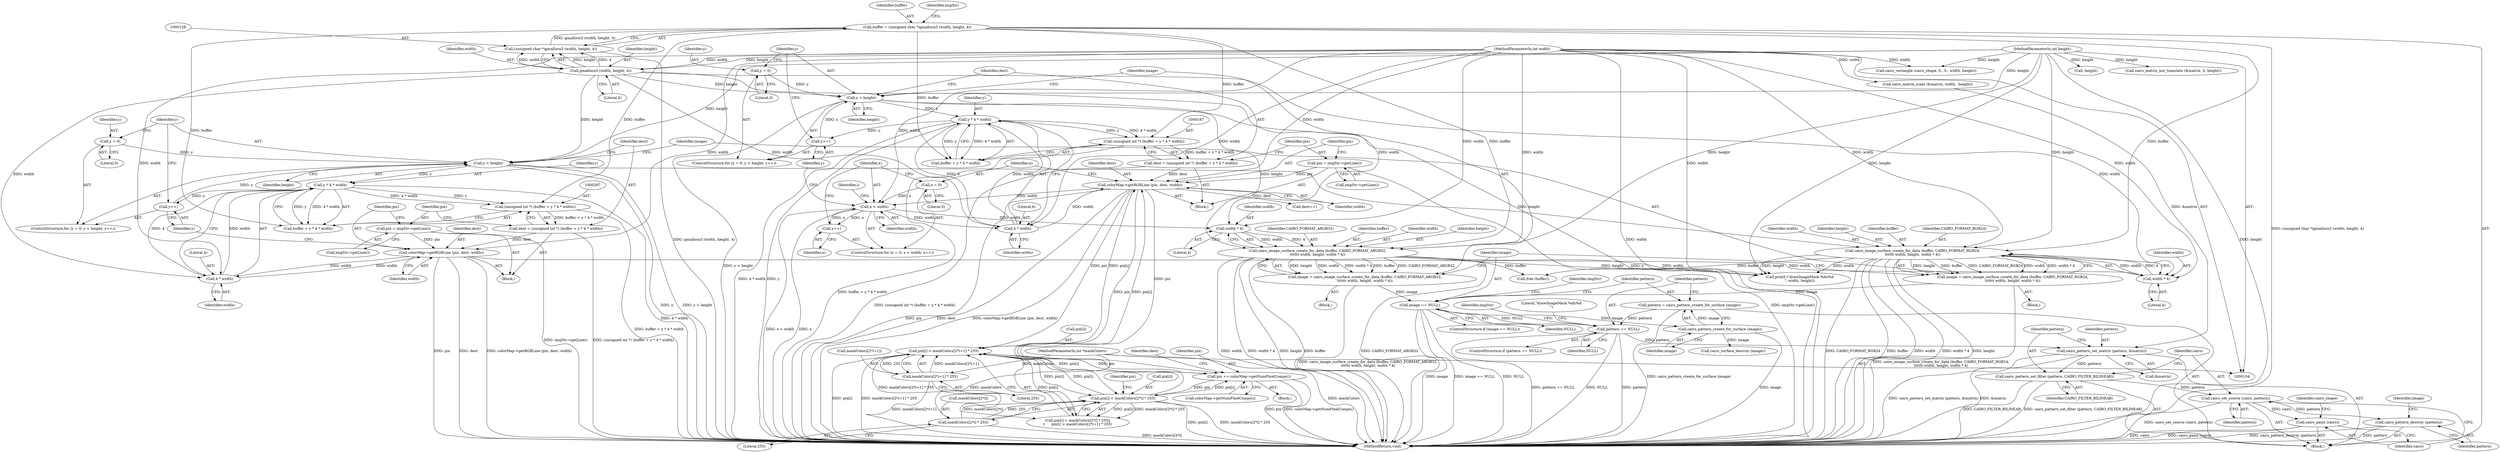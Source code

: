 digraph "0_poppler_7b2d314a61fd0e12f47c62996cb49ec0d1ba747a_1@API" {
"1000300" [label="(Call,pattern = cairo_pattern_create_for_surface (image))"];
"1000302" [label="(Call,cairo_pattern_create_for_surface (image))"];
"1000293" [label="(Call,image == NULL)"];
"1000282" [label="(Call,image = cairo_image_surface_create_for_data (buffer, CAIRO_FORMAT_RGB24,\n\t\t\t\t\t\t width, height, width * 4))"];
"1000284" [label="(Call,cairo_image_surface_create_for_data (buffer, CAIRO_FORMAT_RGB24,\n\t\t\t\t\t\t width, height, width * 4))"];
"1000125" [label="(Call,buffer = (unsigned char *)gmallocn3 (width, height, 4))"];
"1000127" [label="(Call,(unsigned char *)gmallocn3 (width, height, 4))"];
"1000129" [label="(Call,gmallocn3 (width, height, 4))"];
"1000108" [label="(MethodParameterIn,int width)"];
"1000109" [label="(MethodParameterIn,int height)"];
"1000289" [label="(Call,width * 4)"];
"1000278" [label="(Call,colorMap->getRGBLine (pix, dest, width))"];
"1000275" [label="(Call,pix = imgStr->getLine())"];
"1000264" [label="(Call,dest = (unsigned int *) (buffer + y * 4 * width))"];
"1000266" [label="(Call,(unsigned int *) (buffer + y * 4 * width))"];
"1000270" [label="(Call,y * 4 * width)"];
"1000258" [label="(Call,y < height)"];
"1000261" [label="(Call,y++)"];
"1000255" [label="(Call,y = 0)"];
"1000272" [label="(Call,4 * width)"];
"1000242" [label="(Call,image = cairo_image_surface_create_for_data (buffer, CAIRO_FORMAT_ARGB32,\n\t\t\t\t\t\t width, height, width * 4))"];
"1000244" [label="(Call,cairo_image_surface_create_for_data (buffer, CAIRO_FORMAT_ARGB32,\n\t\t\t\t\t\t width, height, width * 4))"];
"1000249" [label="(Call,width * 4)"];
"1000186" [label="(Call,x < width)"];
"1000189" [label="(Call,x++)"];
"1000183" [label="(Call,x = 0)"];
"1000178" [label="(Call,colorMap->getRGBLine (pix, dest, width))"];
"1000215" [label="(Call,pix[i] > maskColors[2*i+1] * 255)"];
"1000237" [label="(Call,pix += colorMap->getNumPixelComps())"];
"1000204" [label="(Call,pix[i] < maskColors[2*i] * 255)"];
"1000208" [label="(Call,maskColors[2*i] * 255)"];
"1000111" [label="(MethodParameterIn,int *maskColors)"];
"1000219" [label="(Call,maskColors[2*i+1] * 255)"];
"1000175" [label="(Call,pix = imgStr->getLine())"];
"1000164" [label="(Call,dest = (unsigned int *) (buffer + y * 4 * width))"];
"1000166" [label="(Call,(unsigned int *) (buffer + y * 4 * width))"];
"1000170" [label="(Call,y * 4 * width)"];
"1000158" [label="(Call,y < height)"];
"1000155" [label="(Call,y = 0)"];
"1000161" [label="(Call,y++)"];
"1000172" [label="(Call,4 * width)"];
"1000305" [label="(Call,pattern == NULL)"];
"1000328" [label="(Call,cairo_pattern_set_matrix (pattern, &matrix))"];
"1000332" [label="(Call,cairo_pattern_set_filter (pattern, CAIRO_FILTER_BILINEAR))"];
"1000335" [label="(Call,cairo_set_source (cairo, pattern))"];
"1000338" [label="(Call,cairo_paint (cairo))"];
"1000351" [label="(Call,cairo_pattern_destroy (pattern))"];
"1000166" [label="(Call,(unsigned int *) (buffer + y * 4 * width))"];
"1000293" [label="(Call,image == NULL)"];
"1000219" [label="(Call,maskColors[2*i+1] * 255)"];
"1000272" [label="(Call,4 * width)"];
"1000203" [label="(Call,pix[i] < maskColors[2*i] * 255||\n\t      pix[i] > maskColors[2*i+1] * 255)"];
"1000248" [label="(Identifier,height)"];
"1000162" [label="(Identifier,y)"];
"1000242" [label="(Call,image = cairo_image_surface_create_for_data (buffer, CAIRO_FORMAT_ARGB32,\n\t\t\t\t\t\t width, height, width * 4))"];
"1000130" [label="(Identifier,width)"];
"1000343" [label="(Call,cairo_rectangle (cairo_shape, 0., 0., width, height))"];
"1000168" [label="(Call,buffer + y * 4 * width)"];
"1000246" [label="(Identifier,CAIRO_FORMAT_ARGB32)"];
"1000214" [label="(Literal,255)"];
"1000127" [label="(Call,(unsigned char *)gmallocn3 (width, height, 4))"];
"1000263" [label="(Block,)"];
"1000304" [label="(ControlStructure,if (pattern == NULL))"];
"1000262" [label="(Identifier,y)"];
"1000217" [label="(Identifier,pix)"];
"1000113" [label="(Block,)"];
"1000126" [label="(Identifier,buffer)"];
"1000189" [label="(Call,x++)"];
"1000290" [label="(Identifier,width)"];
"1000194" [label="(Identifier,i)"];
"1000313" [label="(Call,printf (\"drawImageMask %dx%d\n\", width, height))"];
"1000277" [label="(Call,imgStr->getLine())"];
"1000170" [label="(Call,y * 4 * width)"];
"1000351" [label="(Call,cairo_pattern_destroy (pattern))"];
"1000326" [label="(Call,-height)"];
"1000238" [label="(Identifier,pix)"];
"1000209" [label="(Call,maskColors[2*i])"];
"1000165" [label="(Identifier,dest)"];
"1000132" [label="(Literal,4)"];
"1000178" [label="(Call,colorMap->getRGBLine (pix, dest, width))"];
"1000180" [label="(Identifier,dest)"];
"1000164" [label="(Call,dest = (unsigned int *) (buffer + y * 4 * width))"];
"1000353" [label="(Call,cairo_surface_destroy (image))"];
"1000134" [label="(Identifier,imgStr)"];
"1000260" [label="(Identifier,height)"];
"1000307" [label="(Identifier,NULL)"];
"1000191" [label="(Block,)"];
"1000284" [label="(Call,cairo_image_surface_create_for_data (buffer, CAIRO_FORMAT_RGB24,\n\t\t\t\t\t\t width, height, width * 4))"];
"1000268" [label="(Call,buffer + y * 4 * width)"];
"1000187" [label="(Identifier,x)"];
"1000177" [label="(Call,imgStr->getLine())"];
"1000322" [label="(Call,cairo_matrix_scale (&matrix, width, -height))"];
"1000294" [label="(Identifier,image)"];
"1000291" [label="(Literal,4)"];
"1000251" [label="(Literal,4)"];
"1000287" [label="(Identifier,width)"];
"1000259" [label="(Identifier,y)"];
"1000208" [label="(Call,maskColors[2*i] * 255)"];
"1000161" [label="(Call,y++)"];
"1000244" [label="(Call,cairo_image_surface_create_for_data (buffer, CAIRO_FORMAT_ARGB32,\n\t\t\t\t\t\t width, height, width * 4))"];
"1000249" [label="(Call,width * 4)"];
"1000111" [label="(MethodParameterIn,int *maskColors)"];
"1000220" [label="(Call,maskColors[2*i+1])"];
"1000330" [label="(Call,&matrix)"];
"1000237" [label="(Call,pix += colorMap->getNumPixelComps())"];
"1000261" [label="(Call,y++)"];
"1000155" [label="(Call,y = 0)"];
"1000240" [label="(Call,dest++)"];
"1000171" [label="(Identifier,y)"];
"1000172" [label="(Call,4 * width)"];
"1000158" [label="(Call,y < height)"];
"1000279" [label="(Identifier,pix)"];
"1000241" [label="(Identifier,dest)"];
"1000332" [label="(Call,cairo_pattern_set_filter (pattern, CAIRO_FILTER_BILINEAR))"];
"1000282" [label="(Call,image = cairo_image_surface_create_for_data (buffer, CAIRO_FORMAT_RGB24,\n\t\t\t\t\t\t width, height, width * 4))"];
"1000182" [label="(ControlStructure,for (x = 0; x < width; x++))"];
"1000183" [label="(Call,x = 0)"];
"1000264" [label="(Call,dest = (unsigned int *) (buffer + y * 4 * width))"];
"1000184" [label="(Identifier,x)"];
"1000257" [label="(Literal,0)"];
"1000336" [label="(Identifier,cairo)"];
"1000256" [label="(Identifier,y)"];
"1000205" [label="(Call,pix[i])"];
"1000245" [label="(Identifier,buffer)"];
"1000131" [label="(Identifier,height)"];
"1000292" [label="(ControlStructure,if (image == NULL))"];
"1000295" [label="(Identifier,NULL)"];
"1000352" [label="(Identifier,pattern)"];
"1000157" [label="(Literal,0)"];
"1000186" [label="(Call,x < width)"];
"1000302" [label="(Call,cairo_pattern_create_for_surface (image))"];
"1000156" [label="(Identifier,y)"];
"1000300" [label="(Call,pattern = cairo_pattern_create_for_surface (image))"];
"1000359" [label="(MethodReturn,void)"];
"1000154" [label="(ControlStructure,for (y = 0; y < height; y++))"];
"1000239" [label="(Call,colorMap->getNumPixelComps())"];
"1000354" [label="(Identifier,image)"];
"1000278" [label="(Call,colorMap->getRGBLine (pix, dest, width))"];
"1000335" [label="(Call,cairo_set_source (cairo, pattern))"];
"1000181" [label="(Identifier,width)"];
"1000329" [label="(Identifier,pattern)"];
"1000305" [label="(Call,pattern == NULL)"];
"1000266" [label="(Call,(unsigned int *) (buffer + y * 4 * width))"];
"1000258" [label="(Call,y < height)"];
"1000190" [label="(Identifier,x)"];
"1000301" [label="(Identifier,pattern)"];
"1000153" [label="(Block,)"];
"1000276" [label="(Identifier,pix)"];
"1000108" [label="(MethodParameterIn,int width)"];
"1000179" [label="(Identifier,pix)"];
"1000270" [label="(Call,y * 4 * width)"];
"1000271" [label="(Identifier,y)"];
"1000227" [label="(Literal,255)"];
"1000160" [label="(Identifier,height)"];
"1000288" [label="(Identifier,height)"];
"1000243" [label="(Identifier,image)"];
"1000341" [label="(Identifier,cairo_shape)"];
"1000273" [label="(Literal,4)"];
"1000176" [label="(Identifier,pix)"];
"1000275" [label="(Call,pix = imgStr->getLine())"];
"1000204" [label="(Call,pix[i] < maskColors[2*i] * 255)"];
"1000338" [label="(Call,cairo_paint (cairo))"];
"1000174" [label="(Identifier,width)"];
"1000215" [label="(Call,pix[i] > maskColors[2*i+1] * 255)"];
"1000109" [label="(MethodParameterIn,int height)"];
"1000317" [label="(Call,cairo_matrix_init_translate (&matrix, 0, height))"];
"1000355" [label="(Call,free (buffer))"];
"1000185" [label="(Literal,0)"];
"1000129" [label="(Call,gmallocn3 (width, height, 4))"];
"1000188" [label="(Identifier,width)"];
"1000280" [label="(Identifier,dest)"];
"1000306" [label="(Identifier,pattern)"];
"1000175" [label="(Call,pix = imgStr->getLine())"];
"1000125" [label="(Call,buffer = (unsigned char *)gmallocn3 (width, height, 4))"];
"1000163" [label="(Block,)"];
"1000173" [label="(Literal,4)"];
"1000289" [label="(Call,width * 4)"];
"1000285" [label="(Identifier,buffer)"];
"1000254" [label="(ControlStructure,for (y = 0; y < height; y++))"];
"1000216" [label="(Call,pix[i])"];
"1000253" [label="(Block,)"];
"1000303" [label="(Identifier,image)"];
"1000310" [label="(Identifier,imgStr)"];
"1000283" [label="(Identifier,image)"];
"1000334" [label="(Identifier,CAIRO_FILTER_BILINEAR)"];
"1000255" [label="(Call,y = 0)"];
"1000159" [label="(Identifier,y)"];
"1000314" [label="(Literal,\"drawImageMask %dx%d\n\")"];
"1000333" [label="(Identifier,pattern)"];
"1000274" [label="(Identifier,width)"];
"1000298" [label="(Identifier,imgStr)"];
"1000281" [label="(Identifier,width)"];
"1000247" [label="(Identifier,width)"];
"1000250" [label="(Identifier,width)"];
"1000339" [label="(Identifier,cairo)"];
"1000286" [label="(Identifier,CAIRO_FORMAT_RGB24)"];
"1000328" [label="(Call,cairo_pattern_set_matrix (pattern, &matrix))"];
"1000265" [label="(Identifier,dest)"];
"1000337" [label="(Identifier,pattern)"];
"1000300" -> "1000113"  [label="AST: "];
"1000300" -> "1000302"  [label="CFG: "];
"1000301" -> "1000300"  [label="AST: "];
"1000302" -> "1000300"  [label="AST: "];
"1000306" -> "1000300"  [label="CFG: "];
"1000300" -> "1000359"  [label="DDG: cairo_pattern_create_for_surface (image)"];
"1000302" -> "1000300"  [label="DDG: image"];
"1000300" -> "1000305"  [label="DDG: pattern"];
"1000302" -> "1000303"  [label="CFG: "];
"1000303" -> "1000302"  [label="AST: "];
"1000302" -> "1000359"  [label="DDG: image"];
"1000293" -> "1000302"  [label="DDG: image"];
"1000302" -> "1000353"  [label="DDG: image"];
"1000293" -> "1000292"  [label="AST: "];
"1000293" -> "1000295"  [label="CFG: "];
"1000294" -> "1000293"  [label="AST: "];
"1000295" -> "1000293"  [label="AST: "];
"1000298" -> "1000293"  [label="CFG: "];
"1000301" -> "1000293"  [label="CFG: "];
"1000293" -> "1000359"  [label="DDG: image"];
"1000293" -> "1000359"  [label="DDG: image == NULL"];
"1000293" -> "1000359"  [label="DDG: NULL"];
"1000282" -> "1000293"  [label="DDG: image"];
"1000242" -> "1000293"  [label="DDG: image"];
"1000293" -> "1000305"  [label="DDG: NULL"];
"1000282" -> "1000253"  [label="AST: "];
"1000282" -> "1000284"  [label="CFG: "];
"1000283" -> "1000282"  [label="AST: "];
"1000284" -> "1000282"  [label="AST: "];
"1000294" -> "1000282"  [label="CFG: "];
"1000282" -> "1000359"  [label="DDG: cairo_image_surface_create_for_data (buffer, CAIRO_FORMAT_RGB24,\n\t\t\t\t\t\t width, height, width * 4)"];
"1000284" -> "1000282"  [label="DDG: height"];
"1000284" -> "1000282"  [label="DDG: buffer"];
"1000284" -> "1000282"  [label="DDG: CAIRO_FORMAT_RGB24"];
"1000284" -> "1000282"  [label="DDG: width"];
"1000284" -> "1000282"  [label="DDG: width * 4"];
"1000284" -> "1000289"  [label="CFG: "];
"1000285" -> "1000284"  [label="AST: "];
"1000286" -> "1000284"  [label="AST: "];
"1000287" -> "1000284"  [label="AST: "];
"1000288" -> "1000284"  [label="AST: "];
"1000289" -> "1000284"  [label="AST: "];
"1000284" -> "1000359"  [label="DDG: CAIRO_FORMAT_RGB24"];
"1000284" -> "1000359"  [label="DDG: buffer"];
"1000284" -> "1000359"  [label="DDG: width"];
"1000284" -> "1000359"  [label="DDG: width * 4"];
"1000284" -> "1000359"  [label="DDG: height"];
"1000125" -> "1000284"  [label="DDG: buffer"];
"1000289" -> "1000284"  [label="DDG: width"];
"1000289" -> "1000284"  [label="DDG: 4"];
"1000108" -> "1000284"  [label="DDG: width"];
"1000258" -> "1000284"  [label="DDG: height"];
"1000109" -> "1000284"  [label="DDG: height"];
"1000284" -> "1000313"  [label="DDG: width"];
"1000284" -> "1000313"  [label="DDG: height"];
"1000284" -> "1000355"  [label="DDG: buffer"];
"1000125" -> "1000113"  [label="AST: "];
"1000125" -> "1000127"  [label="CFG: "];
"1000126" -> "1000125"  [label="AST: "];
"1000127" -> "1000125"  [label="AST: "];
"1000134" -> "1000125"  [label="CFG: "];
"1000125" -> "1000359"  [label="DDG: (unsigned char *)gmallocn3 (width, height, 4)"];
"1000127" -> "1000125"  [label="DDG: gmallocn3 (width, height, 4)"];
"1000125" -> "1000166"  [label="DDG: buffer"];
"1000125" -> "1000168"  [label="DDG: buffer"];
"1000125" -> "1000244"  [label="DDG: buffer"];
"1000125" -> "1000266"  [label="DDG: buffer"];
"1000125" -> "1000268"  [label="DDG: buffer"];
"1000127" -> "1000129"  [label="CFG: "];
"1000128" -> "1000127"  [label="AST: "];
"1000129" -> "1000127"  [label="AST: "];
"1000127" -> "1000359"  [label="DDG: gmallocn3 (width, height, 4)"];
"1000129" -> "1000127"  [label="DDG: width"];
"1000129" -> "1000127"  [label="DDG: height"];
"1000129" -> "1000127"  [label="DDG: 4"];
"1000129" -> "1000132"  [label="CFG: "];
"1000130" -> "1000129"  [label="AST: "];
"1000131" -> "1000129"  [label="AST: "];
"1000132" -> "1000129"  [label="AST: "];
"1000108" -> "1000129"  [label="DDG: width"];
"1000109" -> "1000129"  [label="DDG: height"];
"1000129" -> "1000158"  [label="DDG: height"];
"1000129" -> "1000172"  [label="DDG: width"];
"1000129" -> "1000249"  [label="DDG: width"];
"1000129" -> "1000258"  [label="DDG: height"];
"1000129" -> "1000272"  [label="DDG: width"];
"1000129" -> "1000289"  [label="DDG: width"];
"1000108" -> "1000104"  [label="AST: "];
"1000108" -> "1000359"  [label="DDG: width"];
"1000108" -> "1000172"  [label="DDG: width"];
"1000108" -> "1000178"  [label="DDG: width"];
"1000108" -> "1000186"  [label="DDG: width"];
"1000108" -> "1000244"  [label="DDG: width"];
"1000108" -> "1000249"  [label="DDG: width"];
"1000108" -> "1000272"  [label="DDG: width"];
"1000108" -> "1000278"  [label="DDG: width"];
"1000108" -> "1000289"  [label="DDG: width"];
"1000108" -> "1000313"  [label="DDG: width"];
"1000108" -> "1000322"  [label="DDG: width"];
"1000108" -> "1000343"  [label="DDG: width"];
"1000109" -> "1000104"  [label="AST: "];
"1000109" -> "1000359"  [label="DDG: height"];
"1000109" -> "1000158"  [label="DDG: height"];
"1000109" -> "1000244"  [label="DDG: height"];
"1000109" -> "1000258"  [label="DDG: height"];
"1000109" -> "1000313"  [label="DDG: height"];
"1000109" -> "1000317"  [label="DDG: height"];
"1000109" -> "1000326"  [label="DDG: height"];
"1000109" -> "1000343"  [label="DDG: height"];
"1000289" -> "1000291"  [label="CFG: "];
"1000290" -> "1000289"  [label="AST: "];
"1000291" -> "1000289"  [label="AST: "];
"1000278" -> "1000289"  [label="DDG: width"];
"1000278" -> "1000263"  [label="AST: "];
"1000278" -> "1000281"  [label="CFG: "];
"1000279" -> "1000278"  [label="AST: "];
"1000280" -> "1000278"  [label="AST: "];
"1000281" -> "1000278"  [label="AST: "];
"1000262" -> "1000278"  [label="CFG: "];
"1000278" -> "1000359"  [label="DDG: dest"];
"1000278" -> "1000359"  [label="DDG: colorMap->getRGBLine (pix, dest, width)"];
"1000278" -> "1000359"  [label="DDG: pix"];
"1000278" -> "1000272"  [label="DDG: width"];
"1000275" -> "1000278"  [label="DDG: pix"];
"1000264" -> "1000278"  [label="DDG: dest"];
"1000272" -> "1000278"  [label="DDG: width"];
"1000275" -> "1000263"  [label="AST: "];
"1000275" -> "1000277"  [label="CFG: "];
"1000276" -> "1000275"  [label="AST: "];
"1000277" -> "1000275"  [label="AST: "];
"1000279" -> "1000275"  [label="CFG: "];
"1000275" -> "1000359"  [label="DDG: imgStr->getLine()"];
"1000264" -> "1000263"  [label="AST: "];
"1000264" -> "1000266"  [label="CFG: "];
"1000265" -> "1000264"  [label="AST: "];
"1000266" -> "1000264"  [label="AST: "];
"1000276" -> "1000264"  [label="CFG: "];
"1000264" -> "1000359"  [label="DDG: (unsigned int *) (buffer + y * 4 * width)"];
"1000266" -> "1000264"  [label="DDG: buffer + y * 4 * width"];
"1000266" -> "1000268"  [label="CFG: "];
"1000267" -> "1000266"  [label="AST: "];
"1000268" -> "1000266"  [label="AST: "];
"1000266" -> "1000359"  [label="DDG: buffer + y * 4 * width"];
"1000270" -> "1000266"  [label="DDG: y"];
"1000270" -> "1000266"  [label="DDG: 4 * width"];
"1000270" -> "1000268"  [label="AST: "];
"1000270" -> "1000272"  [label="CFG: "];
"1000271" -> "1000270"  [label="AST: "];
"1000272" -> "1000270"  [label="AST: "];
"1000268" -> "1000270"  [label="CFG: "];
"1000270" -> "1000359"  [label="DDG: 4 * width"];
"1000270" -> "1000261"  [label="DDG: y"];
"1000270" -> "1000268"  [label="DDG: y"];
"1000270" -> "1000268"  [label="DDG: 4 * width"];
"1000258" -> "1000270"  [label="DDG: y"];
"1000272" -> "1000270"  [label="DDG: 4"];
"1000272" -> "1000270"  [label="DDG: width"];
"1000258" -> "1000254"  [label="AST: "];
"1000258" -> "1000260"  [label="CFG: "];
"1000259" -> "1000258"  [label="AST: "];
"1000260" -> "1000258"  [label="AST: "];
"1000265" -> "1000258"  [label="CFG: "];
"1000283" -> "1000258"  [label="CFG: "];
"1000258" -> "1000359"  [label="DDG: y"];
"1000258" -> "1000359"  [label="DDG: y < height"];
"1000261" -> "1000258"  [label="DDG: y"];
"1000255" -> "1000258"  [label="DDG: y"];
"1000261" -> "1000254"  [label="AST: "];
"1000261" -> "1000262"  [label="CFG: "];
"1000262" -> "1000261"  [label="AST: "];
"1000259" -> "1000261"  [label="CFG: "];
"1000255" -> "1000254"  [label="AST: "];
"1000255" -> "1000257"  [label="CFG: "];
"1000256" -> "1000255"  [label="AST: "];
"1000257" -> "1000255"  [label="AST: "];
"1000259" -> "1000255"  [label="CFG: "];
"1000272" -> "1000274"  [label="CFG: "];
"1000273" -> "1000272"  [label="AST: "];
"1000274" -> "1000272"  [label="AST: "];
"1000242" -> "1000153"  [label="AST: "];
"1000242" -> "1000244"  [label="CFG: "];
"1000243" -> "1000242"  [label="AST: "];
"1000244" -> "1000242"  [label="AST: "];
"1000294" -> "1000242"  [label="CFG: "];
"1000242" -> "1000359"  [label="DDG: cairo_image_surface_create_for_data (buffer, CAIRO_FORMAT_ARGB32,\n\t\t\t\t\t\t width, height, width * 4)"];
"1000244" -> "1000242"  [label="DDG: height"];
"1000244" -> "1000242"  [label="DDG: width"];
"1000244" -> "1000242"  [label="DDG: width * 4"];
"1000244" -> "1000242"  [label="DDG: buffer"];
"1000244" -> "1000242"  [label="DDG: CAIRO_FORMAT_ARGB32"];
"1000244" -> "1000249"  [label="CFG: "];
"1000245" -> "1000244"  [label="AST: "];
"1000246" -> "1000244"  [label="AST: "];
"1000247" -> "1000244"  [label="AST: "];
"1000248" -> "1000244"  [label="AST: "];
"1000249" -> "1000244"  [label="AST: "];
"1000244" -> "1000359"  [label="DDG: height"];
"1000244" -> "1000359"  [label="DDG: buffer"];
"1000244" -> "1000359"  [label="DDG: CAIRO_FORMAT_ARGB32"];
"1000244" -> "1000359"  [label="DDG: width"];
"1000244" -> "1000359"  [label="DDG: width * 4"];
"1000249" -> "1000244"  [label="DDG: width"];
"1000249" -> "1000244"  [label="DDG: 4"];
"1000158" -> "1000244"  [label="DDG: height"];
"1000244" -> "1000313"  [label="DDG: width"];
"1000244" -> "1000313"  [label="DDG: height"];
"1000244" -> "1000355"  [label="DDG: buffer"];
"1000249" -> "1000251"  [label="CFG: "];
"1000250" -> "1000249"  [label="AST: "];
"1000251" -> "1000249"  [label="AST: "];
"1000186" -> "1000249"  [label="DDG: width"];
"1000186" -> "1000182"  [label="AST: "];
"1000186" -> "1000188"  [label="CFG: "];
"1000187" -> "1000186"  [label="AST: "];
"1000188" -> "1000186"  [label="AST: "];
"1000194" -> "1000186"  [label="CFG: "];
"1000162" -> "1000186"  [label="CFG: "];
"1000186" -> "1000359"  [label="DDG: x < width"];
"1000186" -> "1000359"  [label="DDG: x"];
"1000186" -> "1000172"  [label="DDG: width"];
"1000189" -> "1000186"  [label="DDG: x"];
"1000183" -> "1000186"  [label="DDG: x"];
"1000178" -> "1000186"  [label="DDG: width"];
"1000186" -> "1000189"  [label="DDG: x"];
"1000189" -> "1000182"  [label="AST: "];
"1000189" -> "1000190"  [label="CFG: "];
"1000190" -> "1000189"  [label="AST: "];
"1000187" -> "1000189"  [label="CFG: "];
"1000183" -> "1000182"  [label="AST: "];
"1000183" -> "1000185"  [label="CFG: "];
"1000184" -> "1000183"  [label="AST: "];
"1000185" -> "1000183"  [label="AST: "];
"1000187" -> "1000183"  [label="CFG: "];
"1000178" -> "1000163"  [label="AST: "];
"1000178" -> "1000181"  [label="CFG: "];
"1000179" -> "1000178"  [label="AST: "];
"1000180" -> "1000178"  [label="AST: "];
"1000181" -> "1000178"  [label="AST: "];
"1000184" -> "1000178"  [label="CFG: "];
"1000178" -> "1000359"  [label="DDG: colorMap->getRGBLine (pix, dest, width)"];
"1000178" -> "1000359"  [label="DDG: pix"];
"1000178" -> "1000359"  [label="DDG: dest"];
"1000215" -> "1000178"  [label="DDG: pix[i]"];
"1000175" -> "1000178"  [label="DDG: pix"];
"1000204" -> "1000178"  [label="DDG: pix[i]"];
"1000164" -> "1000178"  [label="DDG: dest"];
"1000172" -> "1000178"  [label="DDG: width"];
"1000178" -> "1000204"  [label="DDG: pix"];
"1000178" -> "1000215"  [label="DDG: pix"];
"1000178" -> "1000237"  [label="DDG: pix"];
"1000178" -> "1000240"  [label="DDG: dest"];
"1000215" -> "1000203"  [label="AST: "];
"1000215" -> "1000219"  [label="CFG: "];
"1000216" -> "1000215"  [label="AST: "];
"1000219" -> "1000215"  [label="AST: "];
"1000203" -> "1000215"  [label="CFG: "];
"1000215" -> "1000359"  [label="DDG: pix[i]"];
"1000215" -> "1000359"  [label="DDG: maskColors[2*i+1] * 255"];
"1000215" -> "1000204"  [label="DDG: pix[i]"];
"1000215" -> "1000203"  [label="DDG: pix[i]"];
"1000215" -> "1000203"  [label="DDG: maskColors[2*i+1] * 255"];
"1000237" -> "1000215"  [label="DDG: pix"];
"1000204" -> "1000215"  [label="DDG: pix[i]"];
"1000219" -> "1000215"  [label="DDG: maskColors[2*i+1]"];
"1000219" -> "1000215"  [label="DDG: 255"];
"1000215" -> "1000237"  [label="DDG: pix[i]"];
"1000237" -> "1000191"  [label="AST: "];
"1000237" -> "1000239"  [label="CFG: "];
"1000238" -> "1000237"  [label="AST: "];
"1000239" -> "1000237"  [label="AST: "];
"1000241" -> "1000237"  [label="CFG: "];
"1000237" -> "1000359"  [label="DDG: colorMap->getNumPixelComps()"];
"1000237" -> "1000359"  [label="DDG: pix"];
"1000237" -> "1000204"  [label="DDG: pix"];
"1000204" -> "1000237"  [label="DDG: pix[i]"];
"1000204" -> "1000203"  [label="AST: "];
"1000204" -> "1000208"  [label="CFG: "];
"1000205" -> "1000204"  [label="AST: "];
"1000208" -> "1000204"  [label="AST: "];
"1000217" -> "1000204"  [label="CFG: "];
"1000203" -> "1000204"  [label="CFG: "];
"1000204" -> "1000359"  [label="DDG: maskColors[2*i] * 255"];
"1000204" -> "1000359"  [label="DDG: pix[i]"];
"1000204" -> "1000203"  [label="DDG: pix[i]"];
"1000204" -> "1000203"  [label="DDG: maskColors[2*i] * 255"];
"1000208" -> "1000204"  [label="DDG: maskColors[2*i]"];
"1000208" -> "1000204"  [label="DDG: 255"];
"1000208" -> "1000214"  [label="CFG: "];
"1000209" -> "1000208"  [label="AST: "];
"1000214" -> "1000208"  [label="AST: "];
"1000208" -> "1000359"  [label="DDG: maskColors[2*i]"];
"1000111" -> "1000208"  [label="DDG: maskColors"];
"1000111" -> "1000104"  [label="AST: "];
"1000111" -> "1000359"  [label="DDG: maskColors"];
"1000111" -> "1000219"  [label="DDG: maskColors"];
"1000219" -> "1000227"  [label="CFG: "];
"1000220" -> "1000219"  [label="AST: "];
"1000227" -> "1000219"  [label="AST: "];
"1000219" -> "1000359"  [label="DDG: maskColors[2*i+1]"];
"1000175" -> "1000163"  [label="AST: "];
"1000175" -> "1000177"  [label="CFG: "];
"1000176" -> "1000175"  [label="AST: "];
"1000177" -> "1000175"  [label="AST: "];
"1000179" -> "1000175"  [label="CFG: "];
"1000175" -> "1000359"  [label="DDG: imgStr->getLine()"];
"1000164" -> "1000163"  [label="AST: "];
"1000164" -> "1000166"  [label="CFG: "];
"1000165" -> "1000164"  [label="AST: "];
"1000166" -> "1000164"  [label="AST: "];
"1000176" -> "1000164"  [label="CFG: "];
"1000164" -> "1000359"  [label="DDG: (unsigned int *) (buffer + y * 4 * width)"];
"1000166" -> "1000164"  [label="DDG: buffer + y * 4 * width"];
"1000166" -> "1000168"  [label="CFG: "];
"1000167" -> "1000166"  [label="AST: "];
"1000168" -> "1000166"  [label="AST: "];
"1000166" -> "1000359"  [label="DDG: buffer + y * 4 * width"];
"1000170" -> "1000166"  [label="DDG: y"];
"1000170" -> "1000166"  [label="DDG: 4 * width"];
"1000170" -> "1000168"  [label="AST: "];
"1000170" -> "1000172"  [label="CFG: "];
"1000171" -> "1000170"  [label="AST: "];
"1000172" -> "1000170"  [label="AST: "];
"1000168" -> "1000170"  [label="CFG: "];
"1000170" -> "1000359"  [label="DDG: 4 * width"];
"1000170" -> "1000359"  [label="DDG: y"];
"1000170" -> "1000161"  [label="DDG: y"];
"1000170" -> "1000168"  [label="DDG: y"];
"1000170" -> "1000168"  [label="DDG: 4 * width"];
"1000158" -> "1000170"  [label="DDG: y"];
"1000172" -> "1000170"  [label="DDG: 4"];
"1000172" -> "1000170"  [label="DDG: width"];
"1000158" -> "1000154"  [label="AST: "];
"1000158" -> "1000160"  [label="CFG: "];
"1000159" -> "1000158"  [label="AST: "];
"1000160" -> "1000158"  [label="AST: "];
"1000165" -> "1000158"  [label="CFG: "];
"1000243" -> "1000158"  [label="CFG: "];
"1000158" -> "1000359"  [label="DDG: y"];
"1000158" -> "1000359"  [label="DDG: y < height"];
"1000155" -> "1000158"  [label="DDG: y"];
"1000161" -> "1000158"  [label="DDG: y"];
"1000155" -> "1000154"  [label="AST: "];
"1000155" -> "1000157"  [label="CFG: "];
"1000156" -> "1000155"  [label="AST: "];
"1000157" -> "1000155"  [label="AST: "];
"1000159" -> "1000155"  [label="CFG: "];
"1000161" -> "1000154"  [label="AST: "];
"1000161" -> "1000162"  [label="CFG: "];
"1000162" -> "1000161"  [label="AST: "];
"1000159" -> "1000161"  [label="CFG: "];
"1000172" -> "1000174"  [label="CFG: "];
"1000173" -> "1000172"  [label="AST: "];
"1000174" -> "1000172"  [label="AST: "];
"1000305" -> "1000304"  [label="AST: "];
"1000305" -> "1000307"  [label="CFG: "];
"1000306" -> "1000305"  [label="AST: "];
"1000307" -> "1000305"  [label="AST: "];
"1000310" -> "1000305"  [label="CFG: "];
"1000314" -> "1000305"  [label="CFG: "];
"1000305" -> "1000359"  [label="DDG: pattern == NULL"];
"1000305" -> "1000359"  [label="DDG: NULL"];
"1000305" -> "1000359"  [label="DDG: pattern"];
"1000305" -> "1000328"  [label="DDG: pattern"];
"1000328" -> "1000113"  [label="AST: "];
"1000328" -> "1000330"  [label="CFG: "];
"1000329" -> "1000328"  [label="AST: "];
"1000330" -> "1000328"  [label="AST: "];
"1000333" -> "1000328"  [label="CFG: "];
"1000328" -> "1000359"  [label="DDG: cairo_pattern_set_matrix (pattern, &matrix)"];
"1000328" -> "1000359"  [label="DDG: &matrix"];
"1000322" -> "1000328"  [label="DDG: &matrix"];
"1000328" -> "1000332"  [label="DDG: pattern"];
"1000332" -> "1000113"  [label="AST: "];
"1000332" -> "1000334"  [label="CFG: "];
"1000333" -> "1000332"  [label="AST: "];
"1000334" -> "1000332"  [label="AST: "];
"1000336" -> "1000332"  [label="CFG: "];
"1000332" -> "1000359"  [label="DDG: CAIRO_FILTER_BILINEAR"];
"1000332" -> "1000359"  [label="DDG: cairo_pattern_set_filter (pattern, CAIRO_FILTER_BILINEAR)"];
"1000332" -> "1000335"  [label="DDG: pattern"];
"1000335" -> "1000113"  [label="AST: "];
"1000335" -> "1000337"  [label="CFG: "];
"1000336" -> "1000335"  [label="AST: "];
"1000337" -> "1000335"  [label="AST: "];
"1000339" -> "1000335"  [label="CFG: "];
"1000335" -> "1000359"  [label="DDG: cairo_set_source (cairo, pattern)"];
"1000335" -> "1000338"  [label="DDG: cairo"];
"1000335" -> "1000351"  [label="DDG: pattern"];
"1000338" -> "1000113"  [label="AST: "];
"1000338" -> "1000339"  [label="CFG: "];
"1000339" -> "1000338"  [label="AST: "];
"1000341" -> "1000338"  [label="CFG: "];
"1000338" -> "1000359"  [label="DDG: cairo"];
"1000338" -> "1000359"  [label="DDG: cairo_paint (cairo)"];
"1000351" -> "1000113"  [label="AST: "];
"1000351" -> "1000352"  [label="CFG: "];
"1000352" -> "1000351"  [label="AST: "];
"1000354" -> "1000351"  [label="CFG: "];
"1000351" -> "1000359"  [label="DDG: cairo_pattern_destroy (pattern)"];
"1000351" -> "1000359"  [label="DDG: pattern"];
}
